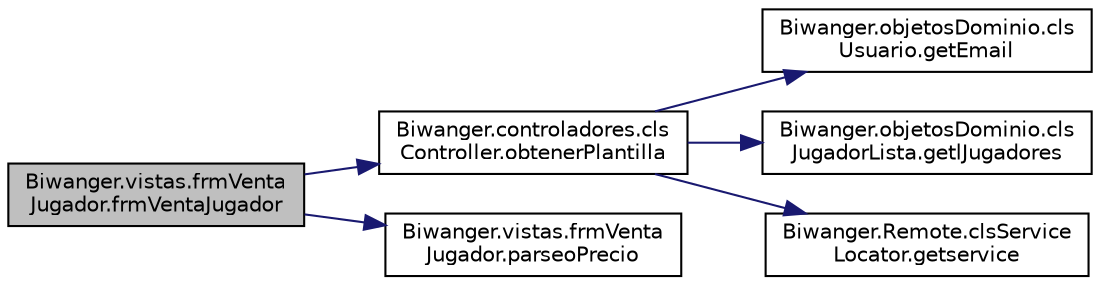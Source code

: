 digraph "Biwanger.vistas.frmVentaJugador.frmVentaJugador"
{
 // LATEX_PDF_SIZE
  edge [fontname="Helvetica",fontsize="10",labelfontname="Helvetica",labelfontsize="10"];
  node [fontname="Helvetica",fontsize="10",shape=record];
  rankdir="LR";
  Node1 [label="Biwanger.vistas.frmVenta\lJugador.frmVentaJugador",height=0.2,width=0.4,color="black", fillcolor="grey75", style="filled", fontcolor="black",tooltip=" "];
  Node1 -> Node2 [color="midnightblue",fontsize="10",style="solid",fontname="Helvetica"];
  Node2 [label="Biwanger.controladores.cls\lController.obtenerPlantilla",height=0.2,width=0.4,color="black", fillcolor="white", style="filled",URL="$class_biwanger_1_1controladores_1_1cls_controller.html#a5df708f28d5e8f20eca5fcb4f1492e80",tooltip=" "];
  Node2 -> Node3 [color="midnightblue",fontsize="10",style="solid",fontname="Helvetica"];
  Node3 [label="Biwanger.objetosDominio.cls\lUsuario.getEmail",height=0.2,width=0.4,color="black", fillcolor="white", style="filled",URL="$class_biwanger_1_1objetos_dominio_1_1cls_usuario.html#a7a2571ffb1600ef13c95a684b53a4fbb",tooltip=" "];
  Node2 -> Node4 [color="midnightblue",fontsize="10",style="solid",fontname="Helvetica"];
  Node4 [label="Biwanger.objetosDominio.cls\lJugadorLista.getlJugadores",height=0.2,width=0.4,color="black", fillcolor="white", style="filled",URL="$class_biwanger_1_1objetos_dominio_1_1cls_jugador_lista.html#a186bef2cf28c954cc1dfe6c20fa6b35d",tooltip=" "];
  Node2 -> Node5 [color="midnightblue",fontsize="10",style="solid",fontname="Helvetica"];
  Node5 [label="Biwanger.Remote.clsService\lLocator.getservice",height=0.2,width=0.4,color="black", fillcolor="white", style="filled",URL="$class_biwanger_1_1_remote_1_1cls_service_locator.html#ab5887258804ee4871414885b9482a13b",tooltip=" "];
  Node1 -> Node6 [color="midnightblue",fontsize="10",style="solid",fontname="Helvetica"];
  Node6 [label="Biwanger.vistas.frmVenta\lJugador.parseoPrecio",height=0.2,width=0.4,color="black", fillcolor="white", style="filled",URL="$class_biwanger_1_1vistas_1_1frm_venta_jugador.html#a4c948aa1bdb18f895fc1439d61f6e3a1",tooltip=" "];
}
